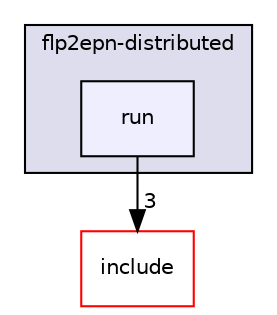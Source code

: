 digraph "/home/travis/build/AliceO2Group/AliceO2/Examples/flp2epn-distributed/run" {
  bgcolor=transparent;
  compound=true
  node [ fontsize="10", fontname="Helvetica"];
  edge [ labelfontsize="10", labelfontname="Helvetica"];
  subgraph clusterdir_87f9a983135fc5f02c1a00f3a6273132 {
    graph [ bgcolor="#ddddee", pencolor="black", label="flp2epn-distributed" fontname="Helvetica", fontsize="10", URL="dir_87f9a983135fc5f02c1a00f3a6273132.html"]
  dir_5bed9a9b97ba6de32ec6ce29e93baa27 [shape=box, label="run", style="filled", fillcolor="#eeeeff", pencolor="black", URL="dir_5bed9a9b97ba6de32ec6ce29e93baa27.html"];
  }
  dir_d10d24a475eed66170eb4af06c3d37bb [shape=box label="include" color="red" URL="dir_d10d24a475eed66170eb4af06c3d37bb.html"];
  dir_5bed9a9b97ba6de32ec6ce29e93baa27->dir_d10d24a475eed66170eb4af06c3d37bb [headlabel="3", labeldistance=1.5 headhref="dir_000295_000293.html"];
}
